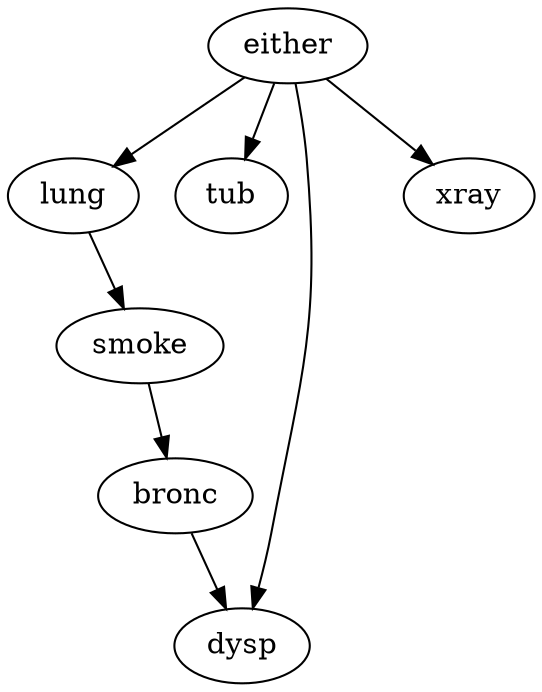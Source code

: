 digraph G {
    "either" -> "lung";
    "lung" -> "smoke";
    "either" -> "tub";
    "bronc" -> "dysp";
    "either" -> "dysp";
    "smoke" -> "bronc";
    "either" -> "xray";
}
